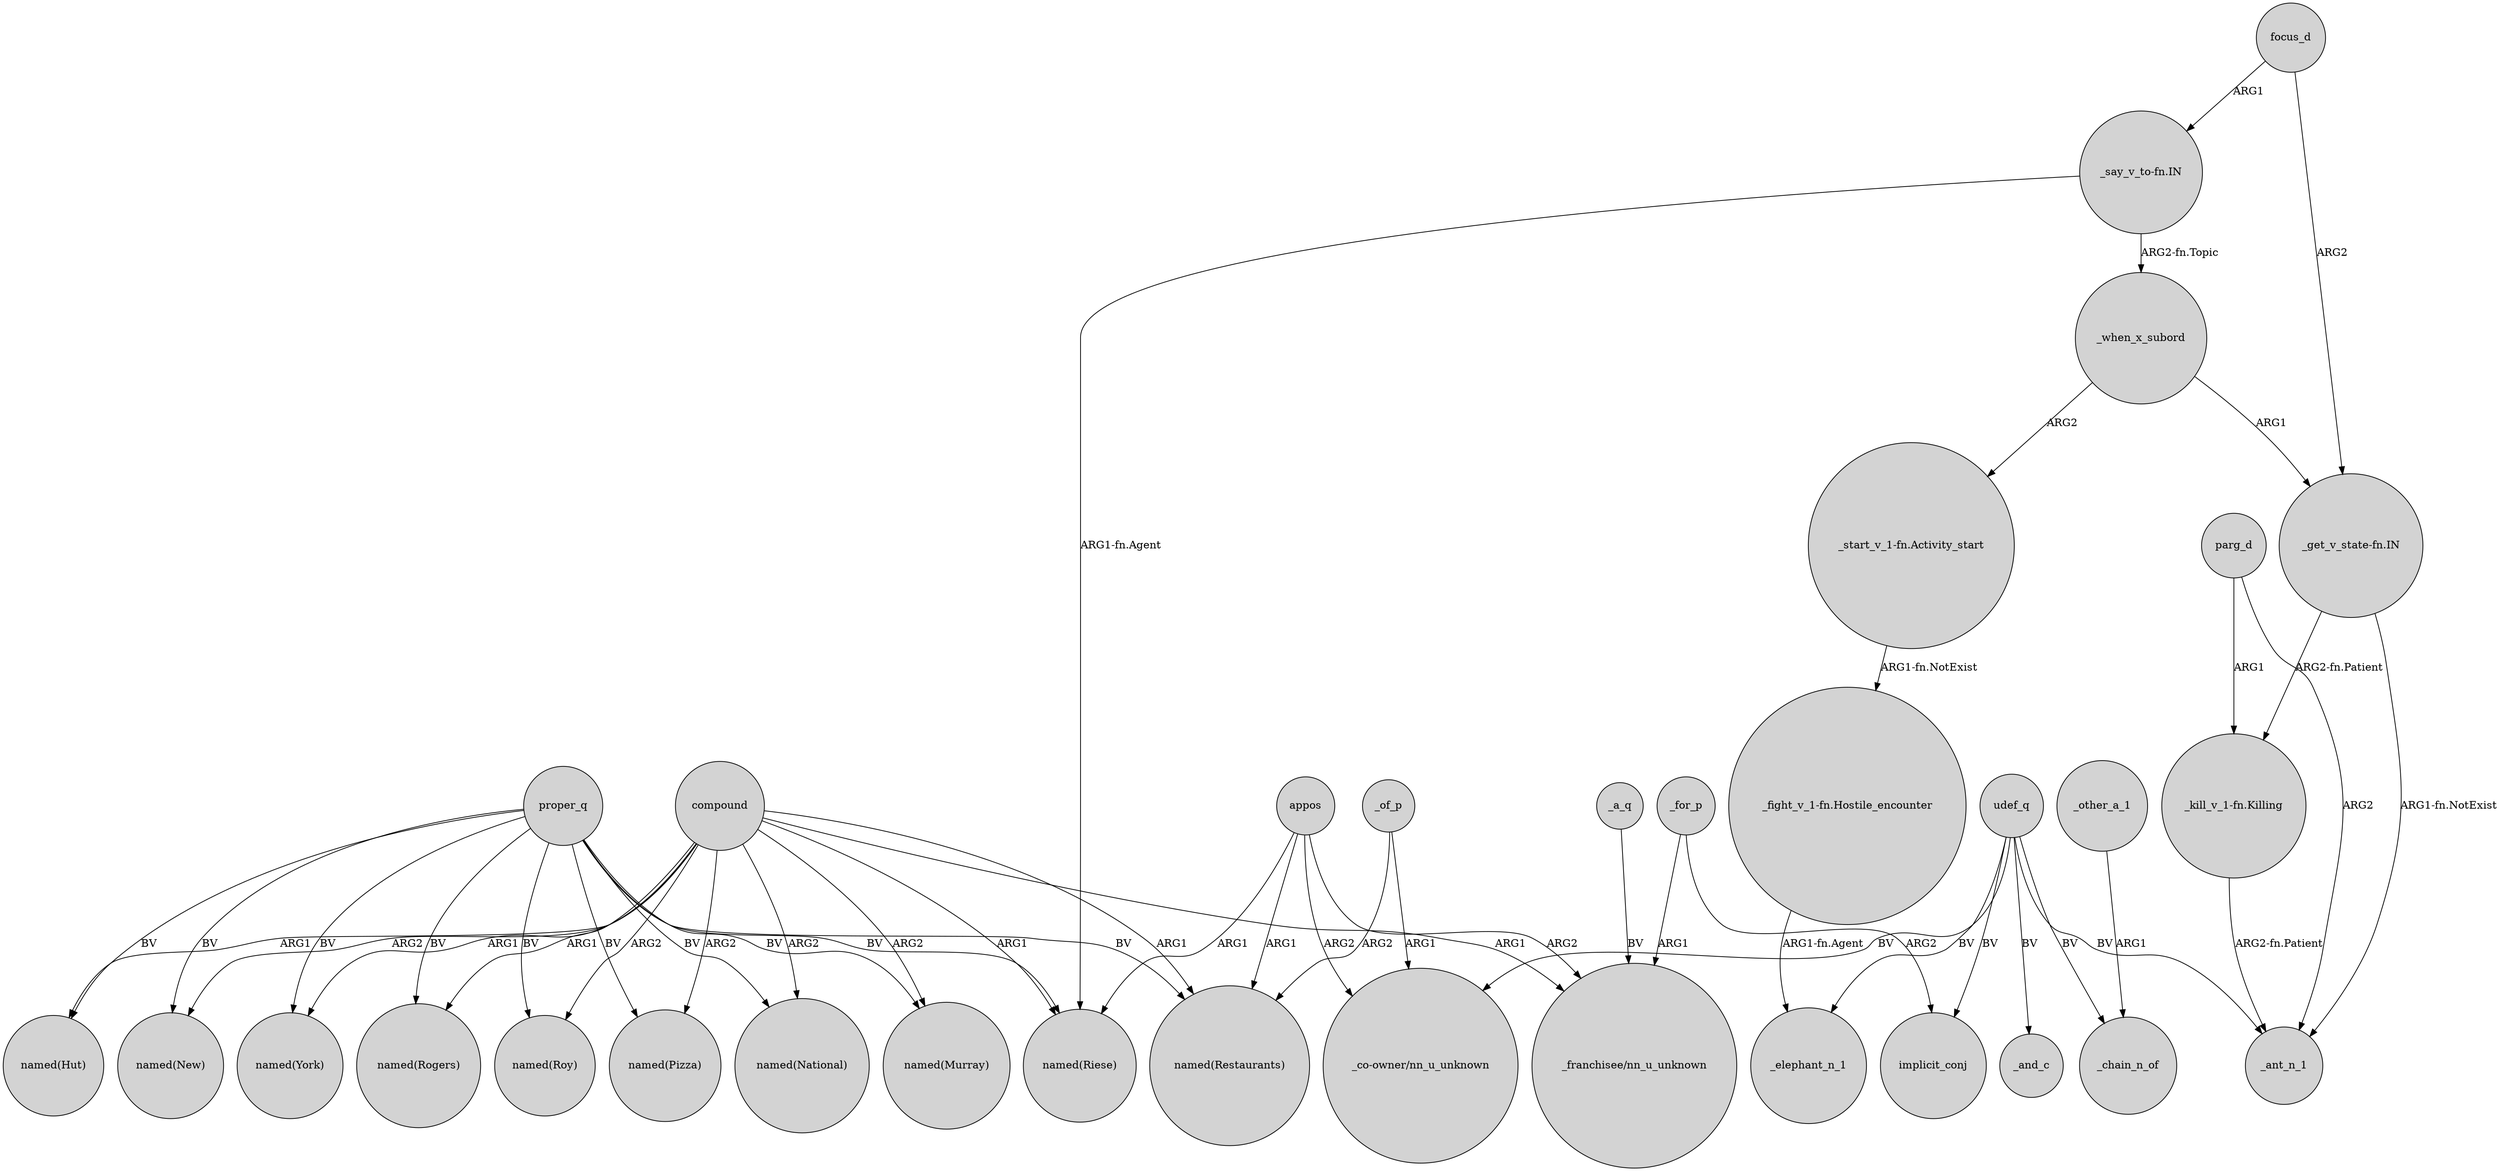 digraph {
	node [shape=circle style=filled]
	udef_q -> "_co-owner/nn_u_unknown" [label=BV]
	"_get_v_state-fn.IN" -> "_kill_v_1-fn.Killing" [label="ARG2-fn.Patient"]
	compound -> "named(Murray)" [label=ARG2]
	_of_p -> "named(Restaurants)" [label=ARG2]
	parg_d -> _ant_n_1 [label=ARG2]
	proper_q -> "named(Restaurants)" [label=BV]
	compound -> "named(Hut)" [label=ARG1]
	compound -> "named(New)" [label=ARG2]
	_a_q -> "_franchisee/nn_u_unknown" [label=BV]
	proper_q -> "named(Roy)" [label=BV]
	_when_x_subord -> "_get_v_state-fn.IN" [label=ARG1]
	_for_p -> implicit_conj [label=ARG2]
	proper_q -> "named(New)" [label=BV]
	parg_d -> "_kill_v_1-fn.Killing" [label=ARG1]
	"_kill_v_1-fn.Killing" -> _ant_n_1 [label="ARG2-fn.Patient"]
	_for_p -> "_franchisee/nn_u_unknown" [label=ARG1]
	compound -> "named(Pizza)" [label=ARG2]
	appos -> "named(Riese)" [label=ARG1]
	proper_q -> "named(Rogers)" [label=BV]
	udef_q -> _chain_n_of [label=BV]
	"_say_v_to-fn.IN" -> "named(Riese)" [label="ARG1-fn.Agent"]
	compound -> "named(Riese)" [label=ARG1]
	appos -> "_co-owner/nn_u_unknown" [label=ARG2]
	udef_q -> implicit_conj [label=BV]
	compound -> "named(Restaurants)" [label=ARG1]
	compound -> "named(Roy)" [label=ARG2]
	udef_q -> _ant_n_1 [label=BV]
	"_start_v_1-fn.Activity_start" -> "_fight_v_1-fn.Hostile_encounter" [label="ARG1-fn.NotExist"]
	proper_q -> "named(Hut)" [label=BV]
	proper_q -> "named(Pizza)" [label=BV]
	proper_q -> "named(Murray)" [label=BV]
	_when_x_subord -> "_start_v_1-fn.Activity_start" [label=ARG2]
	compound -> "named(National)" [label=ARG2]
	"_get_v_state-fn.IN" -> _ant_n_1 [label="ARG1-fn.NotExist"]
	"_fight_v_1-fn.Hostile_encounter" -> _elephant_n_1 [label="ARG1-fn.Agent"]
	"_say_v_to-fn.IN" -> _when_x_subord [label="ARG2-fn.Topic"]
	compound -> "named(York)" [label=ARG1]
	focus_d -> "_get_v_state-fn.IN" [label=ARG2]
	compound -> "named(Rogers)" [label=ARG1]
	appos -> "_franchisee/nn_u_unknown" [label=ARG2]
	appos -> "named(Restaurants)" [label=ARG1]
	_other_a_1 -> _chain_n_of [label=ARG1]
	_of_p -> "_co-owner/nn_u_unknown" [label=ARG1]
	proper_q -> "named(National)" [label=BV]
	udef_q -> _elephant_n_1 [label=BV]
	proper_q -> "named(Riese)" [label=BV]
	proper_q -> "named(York)" [label=BV]
	udef_q -> _and_c [label=BV]
	compound -> "_franchisee/nn_u_unknown" [label=ARG1]
	focus_d -> "_say_v_to-fn.IN" [label=ARG1]
}
